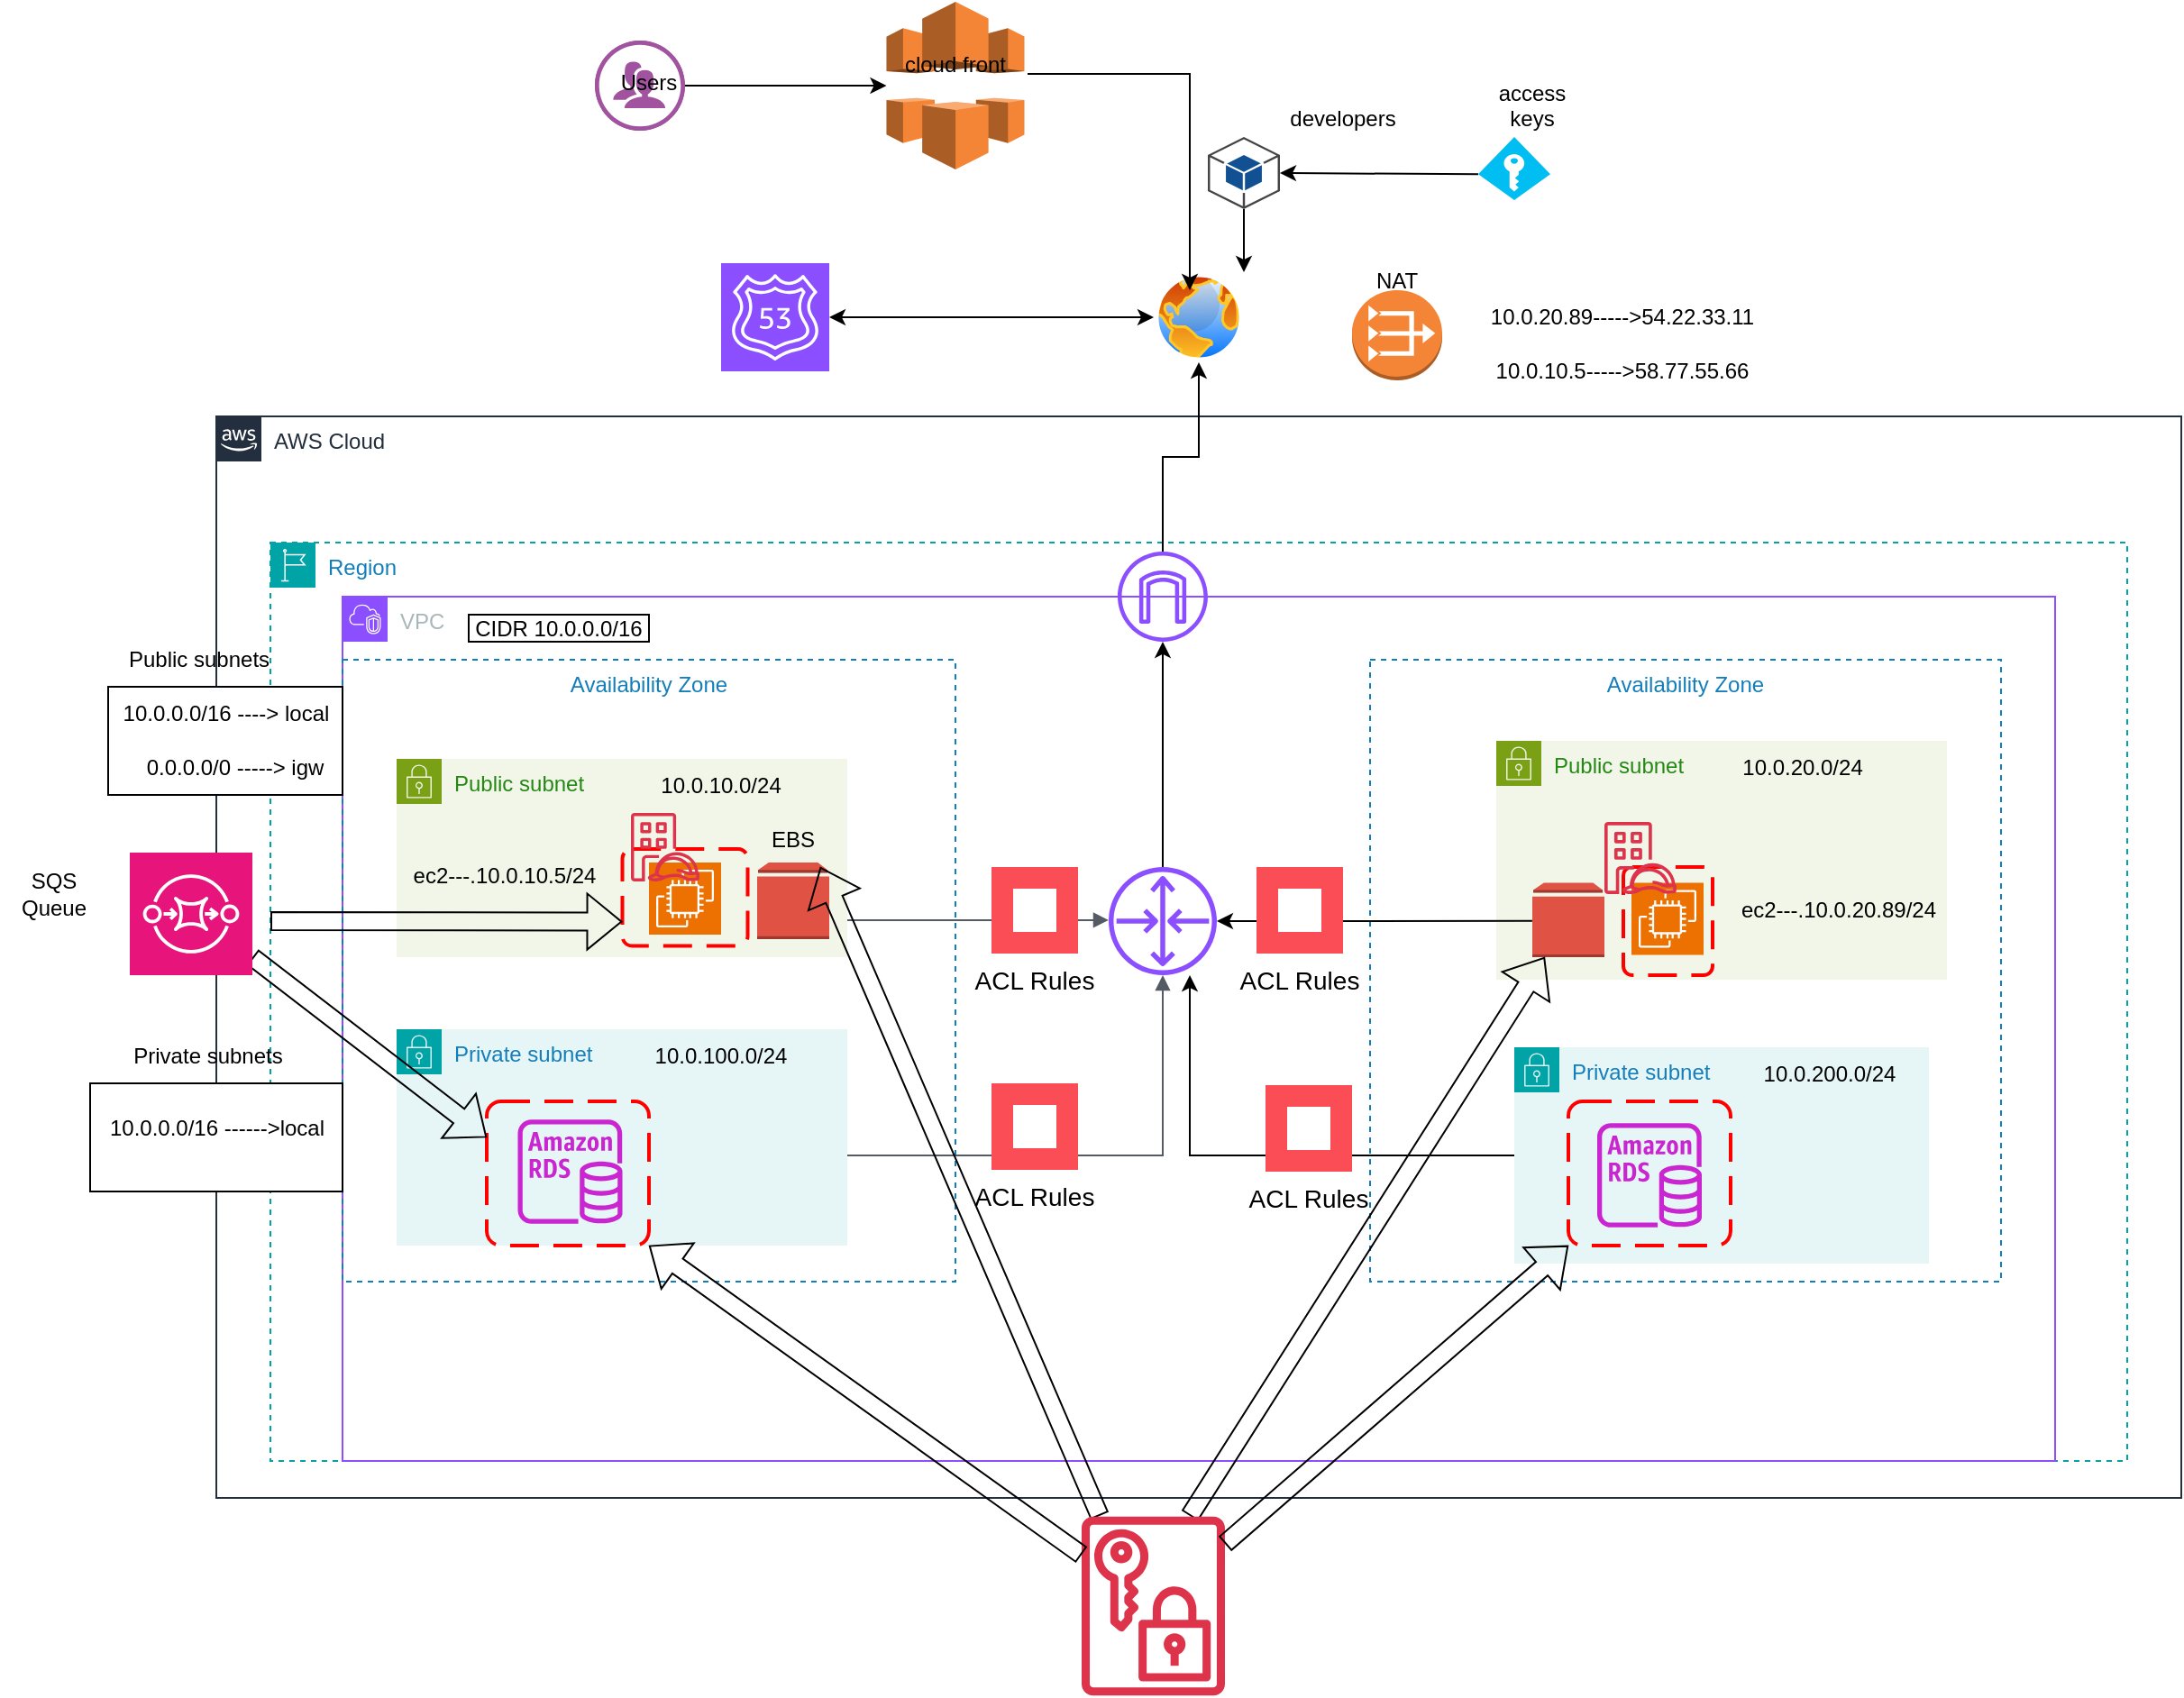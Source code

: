 <mxfile version="28.2.7">
  <diagram name="Page-1" id="dRmVgMgMjLN8bZ_JZZh4">
    <mxGraphModel dx="2680" dy="863" grid="1" gridSize="10" guides="1" tooltips="1" connect="1" arrows="1" fold="1" page="1" pageScale="1" pageWidth="850" pageHeight="1100" math="0" shadow="0">
      <root>
        <mxCell id="0" />
        <mxCell id="1" parent="0" />
        <mxCell id="3ms3Ked960QJJ8sIEu50-1" value="AWS Cloud" style="points=[[0,0],[0.25,0],[0.5,0],[0.75,0],[1,0],[1,0.25],[1,0.5],[1,0.75],[1,1],[0.75,1],[0.5,1],[0.25,1],[0,1],[0,0.75],[0,0.5],[0,0.25]];outlineConnect=0;gradientColor=none;html=1;whiteSpace=wrap;fontSize=12;fontStyle=0;container=1;pointerEvents=0;collapsible=0;recursiveResize=0;shape=mxgraph.aws4.group;grIcon=mxgraph.aws4.group_aws_cloud_alt;strokeColor=#232F3E;fillColor=none;verticalAlign=top;align=left;spacingLeft=30;fontColor=#232F3E;dashed=0;" parent="1" vertex="1">
          <mxGeometry x="-500" y="230" width="1090" height="600" as="geometry" />
        </mxCell>
        <mxCell id="3ms3Ked960QJJ8sIEu50-2" value="Region" style="points=[[0,0],[0.25,0],[0.5,0],[0.75,0],[1,0],[1,0.25],[1,0.5],[1,0.75],[1,1],[0.75,1],[0.5,1],[0.25,1],[0,1],[0,0.75],[0,0.5],[0,0.25]];outlineConnect=0;gradientColor=none;html=1;whiteSpace=wrap;fontSize=12;fontStyle=0;container=1;pointerEvents=0;collapsible=0;recursiveResize=0;shape=mxgraph.aws4.group;grIcon=mxgraph.aws4.group_region;strokeColor=#00A4A6;fillColor=none;verticalAlign=top;align=left;spacingLeft=30;fontColor=#147EBA;dashed=1;" parent="3ms3Ked960QJJ8sIEu50-1" vertex="1">
          <mxGeometry x="30" y="70" width="1030" height="509.5" as="geometry" />
        </mxCell>
        <mxCell id="3ms3Ked960QJJ8sIEu50-3" value="VPC" style="points=[[0,0],[0.25,0],[0.5,0],[0.75,0],[1,0],[1,0.25],[1,0.5],[1,0.75],[1,1],[0.75,1],[0.5,1],[0.25,1],[0,1],[0,0.75],[0,0.5],[0,0.25]];outlineConnect=0;gradientColor=none;html=1;whiteSpace=wrap;fontSize=12;fontStyle=0;container=1;pointerEvents=0;collapsible=0;recursiveResize=0;shape=mxgraph.aws4.group;grIcon=mxgraph.aws4.group_vpc2;strokeColor=#8C4FFF;fillColor=none;verticalAlign=top;align=left;spacingLeft=30;fontColor=#AAB7B8;dashed=0;" parent="3ms3Ked960QJJ8sIEu50-2" vertex="1">
          <mxGeometry x="40" y="30" width="950" height="479.5" as="geometry" />
        </mxCell>
        <mxCell id="3ms3Ked960QJJ8sIEu50-6" value="Public subnet" style="points=[[0,0],[0.25,0],[0.5,0],[0.75,0],[1,0],[1,0.25],[1,0.5],[1,0.75],[1,1],[0.75,1],[0.5,1],[0.25,1],[0,1],[0,0.75],[0,0.5],[0,0.25]];outlineConnect=0;gradientColor=none;html=1;whiteSpace=wrap;fontSize=12;fontStyle=0;container=1;pointerEvents=0;collapsible=0;recursiveResize=0;shape=mxgraph.aws4.group;grIcon=mxgraph.aws4.group_security_group;grStroke=0;strokeColor=#7AA116;fillColor=#F2F6E8;verticalAlign=top;align=left;spacingLeft=30;fontColor=#248814;dashed=0;" parent="3ms3Ked960QJJ8sIEu50-3" vertex="1">
          <mxGeometry x="30" y="90" width="250" height="110" as="geometry" />
        </mxCell>
        <mxCell id="3ms3Ked960QJJ8sIEu50-5" value="Availability Zone" style="fillColor=none;strokeColor=#147EBA;dashed=1;verticalAlign=top;fontStyle=0;fontColor=#147EBA;whiteSpace=wrap;html=1;" parent="3ms3Ked960QJJ8sIEu50-3" vertex="1">
          <mxGeometry x="570" y="35" width="350" height="345" as="geometry" />
        </mxCell>
        <mxCell id="3ms3Ked960QJJ8sIEu50-7" value="Public subnet" style="points=[[0,0],[0.25,0],[0.5,0],[0.75,0],[1,0],[1,0.25],[1,0.5],[1,0.75],[1,1],[0.75,1],[0.5,1],[0.25,1],[0,1],[0,0.75],[0,0.5],[0,0.25]];outlineConnect=0;gradientColor=none;html=1;whiteSpace=wrap;fontSize=12;fontStyle=0;container=1;pointerEvents=0;collapsible=0;recursiveResize=0;shape=mxgraph.aws4.group;grIcon=mxgraph.aws4.group_security_group;grStroke=0;strokeColor=#7AA116;fillColor=#F2F6E8;verticalAlign=top;align=left;spacingLeft=30;fontColor=#248814;dashed=0;" parent="3ms3Ked960QJJ8sIEu50-3" vertex="1">
          <mxGeometry x="640" y="80" width="250" height="132.5" as="geometry" />
        </mxCell>
        <mxCell id="4APZiJPQ93Vm7NxMFcyo-18" value="ec2---.10.0.20.89/24" style="text;html=1;whiteSpace=wrap;strokeColor=none;fillColor=none;align=center;verticalAlign=middle;rounded=0;" parent="3ms3Ked960QJJ8sIEu50-7" vertex="1">
          <mxGeometry x="130" y="78.75" width="120" height="30" as="geometry" />
        </mxCell>
        <mxCell id="3ms3Ked960QJJ8sIEu50-4" value="Availability Zone" style="fillColor=none;strokeColor=#147EBA;dashed=1;verticalAlign=top;fontStyle=0;fontColor=#147EBA;whiteSpace=wrap;html=1;" parent="3ms3Ked960QJJ8sIEu50-3" vertex="1">
          <mxGeometry y="35" width="340" height="345" as="geometry" />
        </mxCell>
        <mxCell id="3ms3Ked960QJJ8sIEu50-9" style="edgeStyle=orthogonalEdgeStyle;rounded=0;orthogonalLoop=1;jettySize=auto;html=1;exitX=0.5;exitY=1;exitDx=0;exitDy=0;" parent="3ms3Ked960QJJ8sIEu50-3" source="3ms3Ked960QJJ8sIEu50-4" target="3ms3Ked960QJJ8sIEu50-4" edge="1">
          <mxGeometry relative="1" as="geometry" />
        </mxCell>
        <mxCell id="3ms3Ked960QJJ8sIEu50-11" value="Private subnet" style="points=[[0,0],[0.25,0],[0.5,0],[0.75,0],[1,0],[1,0.25],[1,0.5],[1,0.75],[1,1],[0.75,1],[0.5,1],[0.25,1],[0,1],[0,0.75],[0,0.5],[0,0.25]];outlineConnect=0;gradientColor=none;html=1;whiteSpace=wrap;fontSize=12;fontStyle=0;container=1;pointerEvents=0;collapsible=0;recursiveResize=0;shape=mxgraph.aws4.group;grIcon=mxgraph.aws4.group_security_group;grStroke=0;strokeColor=#00A4A6;fillColor=#E6F6F7;verticalAlign=top;align=left;spacingLeft=30;fontColor=#147EBA;dashed=0;" parent="3ms3Ked960QJJ8sIEu50-3" vertex="1">
          <mxGeometry x="30" y="240" width="250" height="120" as="geometry" />
        </mxCell>
        <mxCell id="3ms3Ked960QJJ8sIEu50-10" value="Private subnet" style="points=[[0,0],[0.25,0],[0.5,0],[0.75,0],[1,0],[1,0.25],[1,0.5],[1,0.75],[1,1],[0.75,1],[0.5,1],[0.25,1],[0,1],[0,0.75],[0,0.5],[0,0.25]];outlineConnect=0;gradientColor=none;html=1;whiteSpace=wrap;fontSize=12;fontStyle=0;container=1;pointerEvents=0;collapsible=0;recursiveResize=0;shape=mxgraph.aws4.group;grIcon=mxgraph.aws4.group_security_group;grStroke=0;strokeColor=#00A4A6;fillColor=#E6F6F7;verticalAlign=top;align=left;spacingLeft=30;fontColor=#147EBA;dashed=0;" parent="3ms3Ked960QJJ8sIEu50-3" vertex="1">
          <mxGeometry x="650" y="250" width="230" height="120" as="geometry" />
        </mxCell>
        <mxCell id="3ms3Ked960QJJ8sIEu50-12" value="" style="sketch=0;outlineConnect=0;fontColor=#232F3E;gradientColor=none;fillColor=#8C4FFF;strokeColor=none;dashed=0;verticalLabelPosition=bottom;verticalAlign=top;align=center;html=1;fontSize=12;fontStyle=0;aspect=fixed;pointerEvents=1;shape=mxgraph.aws4.router;" parent="3ms3Ked960QJJ8sIEu50-3" vertex="1">
          <mxGeometry x="425" y="150" width="60" height="60" as="geometry" />
        </mxCell>
        <mxCell id="3ms3Ked960QJJ8sIEu50-15" value="" style="endArrow=classic;html=1;rounded=0;exitX=0.257;exitY=0.42;exitDx=0;exitDy=0;exitPerimeter=0;" parent="3ms3Ked960QJJ8sIEu50-3" source="3ms3Ked960QJJ8sIEu50-5" target="3ms3Ked960QJJ8sIEu50-12" edge="1">
          <mxGeometry width="50" height="50" relative="1" as="geometry">
            <mxPoint x="430" y="120" as="sourcePoint" />
            <mxPoint x="260" y="100" as="targetPoint" />
          </mxGeometry>
        </mxCell>
        <mxCell id="3ms3Ked960QJJ8sIEu50-18" value="CIDR 10.0.0.0/16" style="whiteSpace=wrap;html=1;" parent="3ms3Ked960QJJ8sIEu50-3" vertex="1">
          <mxGeometry x="70" y="10" width="100" height="15" as="geometry" />
        </mxCell>
        <mxCell id="3ms3Ked960QJJ8sIEu50-19" value="" style="endArrow=classic;html=1;rounded=0;exitX=0;exitY=0.5;exitDx=0;exitDy=0;" parent="3ms3Ked960QJJ8sIEu50-3" source="3ms3Ked960QJJ8sIEu50-10" target="3ms3Ked960QJJ8sIEu50-12" edge="1">
          <mxGeometry width="50" height="50" relative="1" as="geometry">
            <mxPoint x="260" y="250" as="sourcePoint" />
            <mxPoint x="310" y="200" as="targetPoint" />
            <Array as="points">
              <mxPoint x="470" y="310" />
              <mxPoint x="470" y="210" />
            </Array>
          </mxGeometry>
        </mxCell>
        <mxCell id="3ms3Ked960QJJ8sIEu50-20" value="" style="sketch=0;outlineConnect=0;fontColor=#232F3E;gradientColor=none;fillColor=#8C4FFF;strokeColor=none;dashed=0;verticalLabelPosition=bottom;verticalAlign=top;align=center;html=1;fontSize=12;fontStyle=0;aspect=fixed;pointerEvents=1;shape=mxgraph.aws4.internet_gateway;" parent="3ms3Ked960QJJ8sIEu50-3" vertex="1">
          <mxGeometry x="430" y="-25" width="50" height="50" as="geometry" />
        </mxCell>
        <mxCell id="3ms3Ked960QJJ8sIEu50-21" value="" style="endArrow=classic;html=1;rounded=0;" parent="3ms3Ked960QJJ8sIEu50-3" source="3ms3Ked960QJJ8sIEu50-12" target="3ms3Ked960QJJ8sIEu50-20" edge="1">
          <mxGeometry width="50" height="50" relative="1" as="geometry">
            <mxPoint x="260" y="250" as="sourcePoint" />
            <mxPoint x="310" y="200" as="targetPoint" />
            <Array as="points" />
          </mxGeometry>
        </mxCell>
        <mxCell id="4APZiJPQ93Vm7NxMFcyo-6" value="" style="edgeStyle=orthogonalEdgeStyle;html=1;endArrow=block;elbow=vertical;startArrow=none;endFill=1;strokeColor=#545B64;rounded=0;" parent="3ms3Ked960QJJ8sIEu50-3" target="3ms3Ked960QJJ8sIEu50-12" edge="1">
          <mxGeometry width="100" relative="1" as="geometry">
            <mxPoint x="280" y="310" as="sourcePoint" />
            <mxPoint x="380" y="300" as="targetPoint" />
            <Array as="points">
              <mxPoint x="280" y="310" />
              <mxPoint x="455" y="310" />
            </Array>
          </mxGeometry>
        </mxCell>
        <mxCell id="4APZiJPQ93Vm7NxMFcyo-7" value="" style="edgeStyle=orthogonalEdgeStyle;html=1;endArrow=block;elbow=vertical;startArrow=none;endFill=1;strokeColor=#545B64;rounded=0;" parent="3ms3Ked960QJJ8sIEu50-3" target="3ms3Ked960QJJ8sIEu50-12" edge="1">
          <mxGeometry width="100" relative="1" as="geometry">
            <mxPoint x="280" y="179.47" as="sourcePoint" />
            <mxPoint x="380" y="179.47" as="targetPoint" />
          </mxGeometry>
        </mxCell>
        <mxCell id="4APZiJPQ93Vm7NxMFcyo-8" value="" style="sketch=0;points=[[0,0,0],[0.25,0,0],[0.5,0,0],[0.75,0,0],[1,0,0],[0,1,0],[0.25,1,0],[0.5,1,0],[0.75,1,0],[1,1,0],[0,0.25,0],[0,0.5,0],[0,0.75,0],[1,0.25,0],[1,0.5,0],[1,0.75,0]];outlineConnect=0;fontColor=#232F3E;fillColor=#ED7100;strokeColor=#ffffff;dashed=0;verticalLabelPosition=bottom;verticalAlign=top;align=center;html=1;fontSize=12;fontStyle=0;aspect=fixed;shape=mxgraph.aws4.resourceIcon;resIcon=mxgraph.aws4.ec2;" parent="3ms3Ked960QJJ8sIEu50-3" vertex="1">
          <mxGeometry x="170" y="147.5" width="40" height="40" as="geometry" />
        </mxCell>
        <mxCell id="4APZiJPQ93Vm7NxMFcyo-9" value="" style="outlineConnect=0;dashed=0;verticalLabelPosition=bottom;verticalAlign=top;align=center;html=1;shape=mxgraph.aws3.volume;fillColor=#E05243;gradientColor=none;" parent="3ms3Ked960QJJ8sIEu50-3" vertex="1">
          <mxGeometry x="230" y="147.5" width="40" height="42.5" as="geometry" />
        </mxCell>
        <mxCell id="4APZiJPQ93Vm7NxMFcyo-10" value="" style="outlineConnect=0;dashed=0;verticalLabelPosition=bottom;verticalAlign=top;align=center;html=1;shape=mxgraph.aws3.volume;fillColor=#E05243;gradientColor=none;" parent="3ms3Ked960QJJ8sIEu50-3" vertex="1">
          <mxGeometry x="660" y="158.75" width="40" height="41.25" as="geometry" />
        </mxCell>
        <mxCell id="4APZiJPQ93Vm7NxMFcyo-12" value="10.0.200.0/24" style="text;html=1;whiteSpace=wrap;strokeColor=none;fillColor=none;align=center;verticalAlign=middle;rounded=0;" parent="3ms3Ked960QJJ8sIEu50-3" vertex="1">
          <mxGeometry x="795" y="250" width="60" height="30" as="geometry" />
        </mxCell>
        <mxCell id="4APZiJPQ93Vm7NxMFcyo-13" value="10.0.100.0/24" style="text;html=1;whiteSpace=wrap;strokeColor=none;fillColor=none;align=center;verticalAlign=middle;rounded=0;" parent="3ms3Ked960QJJ8sIEu50-3" vertex="1">
          <mxGeometry x="180" y="240" width="60" height="30" as="geometry" />
        </mxCell>
        <mxCell id="4APZiJPQ93Vm7NxMFcyo-15" value="10.0.20.0/24" style="text;html=1;whiteSpace=wrap;strokeColor=none;fillColor=none;align=center;verticalAlign=middle;rounded=0;" parent="3ms3Ked960QJJ8sIEu50-3" vertex="1">
          <mxGeometry x="780" y="80" width="60" height="30" as="geometry" />
        </mxCell>
        <mxCell id="4APZiJPQ93Vm7NxMFcyo-16" value="10.0.10.0/24" style="text;html=1;whiteSpace=wrap;strokeColor=none;fillColor=none;align=center;verticalAlign=middle;rounded=0;" parent="3ms3Ked960QJJ8sIEu50-3" vertex="1">
          <mxGeometry x="180" y="90" width="60" height="30" as="geometry" />
        </mxCell>
        <mxCell id="4APZiJPQ93Vm7NxMFcyo-5" value="" style="sketch=0;points=[[0,0,0],[0.25,0,0],[0.5,0,0],[0.75,0,0],[1,0,0],[0,1,0],[0.25,1,0],[0.5,1,0],[0.75,1,0],[1,1,0],[0,0.25,0],[0,0.5,0],[0,0.75,0],[1,0.25,0],[1,0.5,0],[1,0.75,0]];outlineConnect=0;fontColor=#232F3E;fillColor=#ED7100;strokeColor=#ffffff;dashed=0;verticalLabelPosition=bottom;verticalAlign=top;align=center;html=1;fontSize=12;fontStyle=0;aspect=fixed;shape=mxgraph.aws4.resourceIcon;resIcon=mxgraph.aws4.ec2;" parent="3ms3Ked960QJJ8sIEu50-3" vertex="1">
          <mxGeometry x="715" y="158.75" width="40" height="40" as="geometry" />
        </mxCell>
        <mxCell id="4APZiJPQ93Vm7NxMFcyo-17" value="ec2---.10.0.10.5/24" style="text;html=1;whiteSpace=wrap;strokeColor=none;fillColor=none;align=center;verticalAlign=middle;rounded=0;" parent="3ms3Ked960QJJ8sIEu50-3" vertex="1">
          <mxGeometry x="30" y="140" width="120" height="30" as="geometry" />
        </mxCell>
        <mxCell id="4APZiJPQ93Vm7NxMFcyo-19" value="EBS" style="text;html=1;whiteSpace=wrap;strokeColor=none;fillColor=none;align=center;verticalAlign=middle;rounded=0;" parent="3ms3Ked960QJJ8sIEu50-3" vertex="1">
          <mxGeometry x="220" y="120" width="60" height="30" as="geometry" />
        </mxCell>
        <mxCell id="4APZiJPQ93Vm7NxMFcyo-24" value="" style="rounded=1;arcSize=10;dashed=1;strokeColor=#ff0000;fillColor=none;gradientColor=none;dashPattern=8 4;strokeWidth=2;" parent="3ms3Ked960QJJ8sIEu50-3" vertex="1">
          <mxGeometry x="155.25" y="140" width="69.5" height="53.75" as="geometry" />
        </mxCell>
        <mxCell id="4APZiJPQ93Vm7NxMFcyo-25" value="" style="rounded=1;arcSize=10;dashed=1;strokeColor=#ff0000;fillColor=none;gradientColor=none;dashPattern=8 4;strokeWidth=2;" parent="3ms3Ked960QJJ8sIEu50-3" vertex="1">
          <mxGeometry x="710.5" y="150" width="49.5" height="60" as="geometry" />
        </mxCell>
        <mxCell id="4APZiJPQ93Vm7NxMFcyo-39" value="ACL Rules" style="shape=rect;fillColor=#FA4D56;aspect=fixed;resizable=0;labelPosition=center;verticalLabelPosition=bottom;align=center;verticalAlign=top;strokeColor=none;fontSize=14;" parent="3ms3Ked960QJJ8sIEu50-3" vertex="1">
          <mxGeometry x="512" y="271" width="48" height="48" as="geometry" />
        </mxCell>
        <mxCell id="4APZiJPQ93Vm7NxMFcyo-40" value="" style="fillColor=#ffffff;strokeColor=none;dashed=0;outlineConnect=0;html=1;labelPosition=center;verticalLabelPosition=bottom;verticalAlign=top;part=1;movable=0;resizable=0;rotatable=0;shape=mxgraph.ibm_cloud.subnet-acl-rules" parent="4APZiJPQ93Vm7NxMFcyo-39" vertex="1">
          <mxGeometry width="24" height="24" relative="1" as="geometry">
            <mxPoint x="12" y="12" as="offset" />
          </mxGeometry>
        </mxCell>
        <mxCell id="nErfRP_LC1ICsD8Gzil9-7" value="" style="sketch=0;outlineConnect=0;fontColor=#232F3E;gradientColor=none;fillColor=#DD344C;strokeColor=none;dashed=0;verticalLabelPosition=bottom;verticalAlign=top;align=center;html=1;fontSize=12;fontStyle=0;aspect=fixed;pointerEvents=1;shape=mxgraph.aws4.identity_access_management_iam_roles_anywhere;" vertex="1" parent="3ms3Ked960QJJ8sIEu50-3">
          <mxGeometry x="160" y="120" width="38" height="38" as="geometry" />
        </mxCell>
        <mxCell id="nErfRP_LC1ICsD8Gzil9-8" value="" style="sketch=0;outlineConnect=0;fontColor=#232F3E;gradientColor=none;fillColor=#DD344C;strokeColor=none;dashed=0;verticalLabelPosition=bottom;verticalAlign=top;align=center;html=1;fontSize=12;fontStyle=0;aspect=fixed;pointerEvents=1;shape=mxgraph.aws4.identity_access_management_iam_roles_anywhere;" vertex="1" parent="3ms3Ked960QJJ8sIEu50-3">
          <mxGeometry x="700" y="125" width="40" height="40" as="geometry" />
        </mxCell>
        <mxCell id="nErfRP_LC1ICsD8Gzil9-48" value="" style="sketch=0;outlineConnect=0;fontColor=#232F3E;gradientColor=none;fillColor=#C925D1;strokeColor=none;dashed=0;verticalLabelPosition=bottom;verticalAlign=top;align=center;html=1;fontSize=12;fontStyle=0;aspect=fixed;pointerEvents=1;shape=mxgraph.aws4.rds_instance;" vertex="1" parent="3ms3Ked960QJJ8sIEu50-3">
          <mxGeometry x="97.25" y="290" width="58" height="58" as="geometry" />
        </mxCell>
        <mxCell id="nErfRP_LC1ICsD8Gzil9-47" value="" style="sketch=0;outlineConnect=0;fontColor=#232F3E;gradientColor=none;fillColor=#C925D1;strokeColor=none;dashed=0;verticalLabelPosition=bottom;verticalAlign=top;align=center;html=1;fontSize=12;fontStyle=0;aspect=fixed;pointerEvents=1;shape=mxgraph.aws4.rds_instance;" vertex="1" parent="3ms3Ked960QJJ8sIEu50-3">
          <mxGeometry x="696" y="292" width="58" height="58" as="geometry" />
        </mxCell>
        <mxCell id="nErfRP_LC1ICsD8Gzil9-50" value="" style="rounded=1;arcSize=10;dashed=1;strokeColor=#ff0000;fillColor=none;gradientColor=none;dashPattern=8 4;strokeWidth=2;" vertex="1" parent="3ms3Ked960QJJ8sIEu50-3">
          <mxGeometry x="80" y="280" width="90" height="80" as="geometry" />
        </mxCell>
        <mxCell id="nErfRP_LC1ICsD8Gzil9-49" value="" style="rounded=1;arcSize=10;dashed=1;strokeColor=#ff0000;fillColor=none;gradientColor=none;dashPattern=8 4;strokeWidth=2;" vertex="1" parent="3ms3Ked960QJJ8sIEu50-3">
          <mxGeometry x="680" y="280" width="90" height="80" as="geometry" />
        </mxCell>
        <mxCell id="nErfRP_LC1ICsD8Gzil9-53" value="" style="shape=flexArrow;endArrow=classic;html=1;rounded=0;entryX=0;entryY=0.25;entryDx=0;entryDy=0;" edge="1" parent="3ms3Ked960QJJ8sIEu50-2" target="nErfRP_LC1ICsD8Gzil9-50">
          <mxGeometry width="50" height="50" relative="1" as="geometry">
            <mxPoint x="-10" y="230" as="sourcePoint" />
            <mxPoint x="40" y="180" as="targetPoint" />
          </mxGeometry>
        </mxCell>
        <mxCell id="nErfRP_LC1ICsD8Gzil9-52" value="" style="shape=flexArrow;endArrow=classic;html=1;rounded=0;entryX=0;entryY=0.75;entryDx=0;entryDy=0;" edge="1" parent="3ms3Ked960QJJ8sIEu50-2" target="4APZiJPQ93Vm7NxMFcyo-24">
          <mxGeometry width="50" height="50" relative="1" as="geometry">
            <mxPoint y="210" as="sourcePoint" />
            <mxPoint x="50" y="160" as="targetPoint" />
          </mxGeometry>
        </mxCell>
        <mxCell id="3ms3Ked960QJJ8sIEu50-37" value="" style="whiteSpace=wrap;html=1;" parent="3ms3Ked960QJJ8sIEu50-1" vertex="1">
          <mxGeometry x="-60" y="150" width="130" height="60" as="geometry" />
        </mxCell>
        <mxCell id="3ms3Ked960QJJ8sIEu50-36" value="10.0.0.0/16 ----&amp;gt; local" style="text;html=1;align=center;verticalAlign=middle;resizable=0;points=[];autosize=1;strokeColor=none;fillColor=none;" parent="3ms3Ked960QJJ8sIEu50-1" vertex="1">
          <mxGeometry x="-65" y="150" width="140" height="30" as="geometry" />
        </mxCell>
        <mxCell id="3ms3Ked960QJJ8sIEu50-40" value="Public subnets" style="text;html=1;align=center;verticalAlign=middle;resizable=0;points=[];autosize=1;strokeColor=none;fillColor=none;" parent="3ms3Ked960QJJ8sIEu50-1" vertex="1">
          <mxGeometry x="-60" y="120" width="100" height="30" as="geometry" />
        </mxCell>
        <mxCell id="3ms3Ked960QJJ8sIEu50-41" value="" style="whiteSpace=wrap;html=1;" parent="3ms3Ked960QJJ8sIEu50-1" vertex="1">
          <mxGeometry x="-70" y="370" width="140" height="60" as="geometry" />
        </mxCell>
        <mxCell id="nErfRP_LC1ICsD8Gzil9-51" value="" style="sketch=0;points=[[0,0,0],[0.25,0,0],[0.5,0,0],[0.75,0,0],[1,0,0],[0,1,0],[0.25,1,0],[0.5,1,0],[0.75,1,0],[1,1,0],[0,0.25,0],[0,0.5,0],[0,0.75,0],[1,0.25,0],[1,0.5,0],[1,0.75,0]];outlineConnect=0;fontColor=#232F3E;fillColor=#E7157B;strokeColor=#ffffff;dashed=0;verticalLabelPosition=bottom;verticalAlign=top;align=center;html=1;fontSize=12;fontStyle=0;aspect=fixed;shape=mxgraph.aws4.resourceIcon;resIcon=mxgraph.aws4.sqs;" vertex="1" parent="3ms3Ked960QJJ8sIEu50-1">
          <mxGeometry x="-48" y="242" width="68" height="68" as="geometry" />
        </mxCell>
        <mxCell id="nErfRP_LC1ICsD8Gzil9-59" value="" style="shape=flexArrow;endArrow=classic;html=1;rounded=0;" edge="1" parent="3ms3Ked960QJJ8sIEu50-1" target="4APZiJPQ93Vm7NxMFcyo-10">
          <mxGeometry width="50" height="50" relative="1" as="geometry">
            <mxPoint x="540" y="610" as="sourcePoint" />
            <mxPoint x="590" y="560" as="targetPoint" />
          </mxGeometry>
        </mxCell>
        <mxCell id="nErfRP_LC1ICsD8Gzil9-58" value="" style="shape=flexArrow;endArrow=classic;html=1;rounded=0;entryX=0.75;entryY=1;entryDx=0;entryDy=0;" edge="1" parent="3ms3Ked960QJJ8sIEu50-1" target="4APZiJPQ93Vm7NxMFcyo-19">
          <mxGeometry width="50" height="50" relative="1" as="geometry">
            <mxPoint x="490" y="610" as="sourcePoint" />
            <mxPoint x="540" y="560" as="targetPoint" />
          </mxGeometry>
        </mxCell>
        <mxCell id="3ms3Ked960QJJ8sIEu50-22" value="" style="image;aspect=fixed;perimeter=ellipsePerimeter;html=1;align=center;shadow=0;dashed=0;spacingTop=3;image=img/lib/active_directory/internet_globe.svg;" parent="1" vertex="1">
          <mxGeometry x="20" y="150" width="50" height="50" as="geometry" />
        </mxCell>
        <mxCell id="3ms3Ked960QJJ8sIEu50-25" value="" style="edgeStyle=orthogonalEdgeStyle;rounded=0;orthogonalLoop=1;jettySize=auto;html=1;" parent="1" source="3ms3Ked960QJJ8sIEu50-20" target="3ms3Ked960QJJ8sIEu50-22" edge="1">
          <mxGeometry relative="1" as="geometry" />
        </mxCell>
        <mxCell id="4APZiJPQ93Vm7NxMFcyo-4" value="" style="verticalLabelPosition=bottom;sketch=0;html=1;fillColor=#A153A0;strokeColor=#ffffff;verticalAlign=top;align=center;points=[[0,0.5,0],[0.125,0.25,0],[0.25,0,0],[0.5,0,0],[0.75,0,0],[0.875,0.25,0],[1,0.5,0],[0.875,0.75,0],[0.75,1,0],[0.5,1,0],[0.125,0.75,0]];pointerEvents=1;shape=mxgraph.cisco_safe.compositeIcon;bgIcon=ellipse;resIcon=mxgraph.cisco_safe.design.users;" parent="1" vertex="1">
          <mxGeometry x="-290" y="21.5" width="50" height="50" as="geometry" />
        </mxCell>
        <mxCell id="3ms3Ked960QJJ8sIEu50-39" value="0.0.0.0/0 -----&amp;gt; igw" style="text;html=1;align=center;verticalAlign=middle;resizable=0;points=[];autosize=1;strokeColor=none;fillColor=none;" parent="1" vertex="1">
          <mxGeometry x="-550" y="410" width="120" height="30" as="geometry" />
        </mxCell>
        <mxCell id="4APZiJPQ93Vm7NxMFcyo-14" value="Users" style="text;html=1;whiteSpace=wrap;strokeColor=none;fillColor=none;align=center;verticalAlign=middle;rounded=0;" parent="1" vertex="1">
          <mxGeometry x="-290" y="30" width="60" height="30" as="geometry" />
        </mxCell>
        <mxCell id="4APZiJPQ93Vm7NxMFcyo-20" value="" style="outlineConnect=0;dashed=0;verticalLabelPosition=bottom;verticalAlign=top;align=center;html=1;shape=mxgraph.aws3.vpc_nat_gateway;fillColor=#F58536;gradientColor=none;" parent="1" vertex="1">
          <mxGeometry x="130" y="160" width="50" height="50" as="geometry" />
        </mxCell>
        <mxCell id="4APZiJPQ93Vm7NxMFcyo-21" value="NAT" style="text;html=1;whiteSpace=wrap;strokeColor=none;fillColor=none;align=center;verticalAlign=middle;rounded=0;" parent="1" vertex="1">
          <mxGeometry x="125" y="140" width="60" height="30" as="geometry" />
        </mxCell>
        <mxCell id="4APZiJPQ93Vm7NxMFcyo-22" value="10.0.20.89-----&amp;gt;54.22.33.11" style="text;html=1;whiteSpace=wrap;strokeColor=none;fillColor=none;align=center;verticalAlign=middle;rounded=0;" parent="1" vertex="1">
          <mxGeometry x="170" y="160" width="220" height="30" as="geometry" />
        </mxCell>
        <mxCell id="4APZiJPQ93Vm7NxMFcyo-23" value="10.0.10.5-----&amp;gt;58.77.55.66" style="text;html=1;whiteSpace=wrap;strokeColor=none;fillColor=none;align=center;verticalAlign=middle;rounded=0;" parent="1" vertex="1">
          <mxGeometry x="170" y="190" width="220" height="30" as="geometry" />
        </mxCell>
        <mxCell id="4APZiJPQ93Vm7NxMFcyo-31" value="ACL Rules" style="shape=rect;fillColor=#FA4D56;aspect=fixed;resizable=0;labelPosition=center;verticalLabelPosition=bottom;align=center;verticalAlign=top;strokeColor=none;fontSize=14;" parent="1" vertex="1">
          <mxGeometry x="77" y="480" width="48" height="48" as="geometry" />
        </mxCell>
        <mxCell id="4APZiJPQ93Vm7NxMFcyo-32" value="" style="fillColor=#ffffff;strokeColor=none;dashed=0;outlineConnect=0;html=1;labelPosition=center;verticalLabelPosition=bottom;verticalAlign=top;part=1;movable=0;resizable=0;rotatable=0;shape=mxgraph.ibm_cloud.subnet-acl-rules" parent="4APZiJPQ93Vm7NxMFcyo-31" vertex="1">
          <mxGeometry width="24" height="24" relative="1" as="geometry">
            <mxPoint x="12" y="12" as="offset" />
          </mxGeometry>
        </mxCell>
        <mxCell id="4APZiJPQ93Vm7NxMFcyo-34" value="ACL Rules" style="shape=rect;fillColor=#FA4D56;aspect=fixed;resizable=0;labelPosition=center;verticalLabelPosition=bottom;align=center;verticalAlign=top;strokeColor=none;fontSize=14;" parent="1" vertex="1">
          <mxGeometry x="-70" y="480" width="48" height="48" as="geometry" />
        </mxCell>
        <mxCell id="4APZiJPQ93Vm7NxMFcyo-35" value="" style="fillColor=#ffffff;strokeColor=none;dashed=0;outlineConnect=0;html=1;labelPosition=center;verticalLabelPosition=bottom;verticalAlign=top;part=1;movable=0;resizable=0;rotatable=0;shape=mxgraph.ibm_cloud.subnet-acl-rules" parent="4APZiJPQ93Vm7NxMFcyo-34" vertex="1">
          <mxGeometry width="24" height="24" relative="1" as="geometry">
            <mxPoint x="12" y="12" as="offset" />
          </mxGeometry>
        </mxCell>
        <mxCell id="4APZiJPQ93Vm7NxMFcyo-37" value="ACL Rules" style="shape=rect;fillColor=#FA4D56;aspect=fixed;resizable=0;labelPosition=center;verticalLabelPosition=bottom;align=center;verticalAlign=top;strokeColor=none;fontSize=14;" parent="1" vertex="1">
          <mxGeometry x="-70" y="600" width="48" height="48" as="geometry" />
        </mxCell>
        <mxCell id="4APZiJPQ93Vm7NxMFcyo-38" value="" style="fillColor=#ffffff;strokeColor=none;dashed=0;outlineConnect=0;html=1;labelPosition=center;verticalLabelPosition=bottom;verticalAlign=top;part=1;movable=0;resizable=0;rotatable=0;shape=mxgraph.ibm_cloud.subnet-acl-rules" parent="4APZiJPQ93Vm7NxMFcyo-37" vertex="1">
          <mxGeometry width="24" height="24" relative="1" as="geometry">
            <mxPoint x="12" y="12" as="offset" />
          </mxGeometry>
        </mxCell>
        <mxCell id="nErfRP_LC1ICsD8Gzil9-1" value="" style="outlineConnect=0;dashed=0;verticalLabelPosition=bottom;verticalAlign=top;align=center;html=1;shape=mxgraph.aws3.android;fillColor=#115193;gradientColor=none;" vertex="1" parent="1">
          <mxGeometry x="50" y="75" width="40" height="40" as="geometry" />
        </mxCell>
        <mxCell id="nErfRP_LC1ICsD8Gzil9-2" value="" style="endArrow=classic;html=1;rounded=0;exitX=0.5;exitY=1;exitDx=0;exitDy=0;exitPerimeter=0;" edge="1" parent="1" source="nErfRP_LC1ICsD8Gzil9-1">
          <mxGeometry width="50" height="50" relative="1" as="geometry">
            <mxPoint x="90" y="120" as="sourcePoint" />
            <mxPoint x="70" y="150" as="targetPoint" />
          </mxGeometry>
        </mxCell>
        <mxCell id="nErfRP_LC1ICsD8Gzil9-3" value="developers" style="text;html=1;whiteSpace=wrap;strokeColor=none;fillColor=none;align=center;verticalAlign=middle;rounded=0;" vertex="1" parent="1">
          <mxGeometry x="100" y="50" width="50" height="30" as="geometry" />
        </mxCell>
        <mxCell id="nErfRP_LC1ICsD8Gzil9-5" value="" style="verticalLabelPosition=bottom;html=1;verticalAlign=top;align=center;strokeColor=none;fillColor=#00BEF2;shape=mxgraph.azure.access_control;" vertex="1" parent="1">
          <mxGeometry x="200" y="75" width="40" height="35" as="geometry" />
        </mxCell>
        <mxCell id="nErfRP_LC1ICsD8Gzil9-6" value="access keys&lt;div&gt;&lt;br&gt;&lt;/div&gt;" style="text;html=1;whiteSpace=wrap;strokeColor=none;fillColor=none;align=center;verticalAlign=middle;rounded=0;" vertex="1" parent="1">
          <mxGeometry x="200" y="50" width="60" height="30" as="geometry" />
        </mxCell>
        <mxCell id="nErfRP_LC1ICsD8Gzil9-9" value="" style="endArrow=classic;html=1;rounded=0;exitX=0;exitY=0.59;exitDx=0;exitDy=0;exitPerimeter=0;entryX=1;entryY=0.5;entryDx=0;entryDy=0;entryPerimeter=0;" edge="1" parent="1" source="nErfRP_LC1ICsD8Gzil9-5" target="nErfRP_LC1ICsD8Gzil9-1">
          <mxGeometry width="50" height="50" relative="1" as="geometry">
            <mxPoint x="-60" y="70" as="sourcePoint" />
            <mxPoint x="-10" y="20" as="targetPoint" />
          </mxGeometry>
        </mxCell>
        <mxCell id="nErfRP_LC1ICsD8Gzil9-38" value="" style="outlineConnect=0;dashed=0;verticalLabelPosition=bottom;verticalAlign=top;align=center;html=1;shape=mxgraph.aws3.cloudfront;fillColor=#F58536;gradientColor=none;" vertex="1" parent="1">
          <mxGeometry x="-128.25" width="76.5" height="93" as="geometry" />
        </mxCell>
        <mxCell id="nErfRP_LC1ICsD8Gzil9-39" value="cloud front" style="text;html=1;whiteSpace=wrap;strokeColor=none;fillColor=none;align=center;verticalAlign=middle;rounded=0;" vertex="1" parent="1">
          <mxGeometry x="-120" y="20" width="60" height="30" as="geometry" />
        </mxCell>
        <mxCell id="nErfRP_LC1ICsD8Gzil9-40" value="" style="endArrow=classic;html=1;rounded=0;exitX=1;exitY=0.5;exitDx=0;exitDy=0;exitPerimeter=0;" edge="1" parent="1" source="4APZiJPQ93Vm7NxMFcyo-4" target="nErfRP_LC1ICsD8Gzil9-38">
          <mxGeometry width="50" height="50" relative="1" as="geometry">
            <mxPoint x="-240" y="180" as="sourcePoint" />
            <mxPoint x="-190" y="130" as="targetPoint" />
          </mxGeometry>
        </mxCell>
        <mxCell id="nErfRP_LC1ICsD8Gzil9-41" value="" style="endArrow=classic;html=1;rounded=0;" edge="1" parent="1">
          <mxGeometry width="50" height="50" relative="1" as="geometry">
            <mxPoint x="-50" y="40" as="sourcePoint" />
            <mxPoint x="40" y="160" as="targetPoint" />
            <Array as="points">
              <mxPoint x="40" y="40" />
            </Array>
          </mxGeometry>
        </mxCell>
        <mxCell id="nErfRP_LC1ICsD8Gzil9-42" value="" style="sketch=0;points=[[0,0,0],[0.25,0,0],[0.5,0,0],[0.75,0,0],[1,0,0],[0,1,0],[0.25,1,0],[0.5,1,0],[0.75,1,0],[1,1,0],[0,0.25,0],[0,0.5,0],[0,0.75,0],[1,0.25,0],[1,0.5,0],[1,0.75,0]];outlineConnect=0;fontColor=#232F3E;fillColor=#8C4FFF;strokeColor=#ffffff;dashed=0;verticalLabelPosition=bottom;verticalAlign=top;align=center;html=1;fontSize=12;fontStyle=0;aspect=fixed;shape=mxgraph.aws4.resourceIcon;resIcon=mxgraph.aws4.route_53;" vertex="1" parent="1">
          <mxGeometry x="-220" y="145" width="60" height="60" as="geometry" />
        </mxCell>
        <mxCell id="nErfRP_LC1ICsD8Gzil9-43" value="" style="endArrow=classic;startArrow=classic;html=1;rounded=0;exitX=1;exitY=0.5;exitDx=0;exitDy=0;exitPerimeter=0;entryX=0;entryY=0.5;entryDx=0;entryDy=0;" edge="1" parent="1" source="nErfRP_LC1ICsD8Gzil9-42" target="3ms3Ked960QJJ8sIEu50-22">
          <mxGeometry width="50" height="50" relative="1" as="geometry">
            <mxPoint x="-90" y="195" as="sourcePoint" />
            <mxPoint x="-40" y="145" as="targetPoint" />
          </mxGeometry>
        </mxCell>
        <mxCell id="3ms3Ked960QJJ8sIEu50-43" value="10.0.0.0/16 ------&amp;gt;local" style="text;html=1;align=center;verticalAlign=middle;resizable=0;points=[];autosize=1;strokeColor=none;fillColor=none;" parent="1" vertex="1">
          <mxGeometry x="-570" y="610" width="140" height="30" as="geometry" />
        </mxCell>
        <mxCell id="3ms3Ked960QJJ8sIEu50-42" value="Private subnets" style="text;html=1;align=center;verticalAlign=middle;resizable=0;points=[];autosize=1;strokeColor=none;fillColor=none;" parent="1" vertex="1">
          <mxGeometry x="-560" y="570" width="110" height="30" as="geometry" />
        </mxCell>
        <mxCell id="nErfRP_LC1ICsD8Gzil9-54" value="SQS Queue" style="text;html=1;whiteSpace=wrap;strokeColor=none;fillColor=none;align=center;verticalAlign=middle;rounded=0;" vertex="1" parent="1">
          <mxGeometry x="-620" y="480" width="60" height="30" as="geometry" />
        </mxCell>
        <mxCell id="nErfRP_LC1ICsD8Gzil9-55" value="" style="sketch=0;outlineConnect=0;fontColor=#232F3E;gradientColor=none;fillColor=#DD344C;strokeColor=none;dashed=0;verticalLabelPosition=bottom;verticalAlign=top;align=center;html=1;fontSize=12;fontStyle=0;aspect=fixed;pointerEvents=1;shape=mxgraph.aws4.data_encryption_key;" vertex="1" parent="1">
          <mxGeometry x="-20" y="840" width="79.49" height="100" as="geometry" />
        </mxCell>
        <mxCell id="nErfRP_LC1ICsD8Gzil9-56" value="" style="shape=flexArrow;endArrow=classic;html=1;rounded=0;entryX=1;entryY=1;entryDx=0;entryDy=0;" edge="1" parent="1" source="nErfRP_LC1ICsD8Gzil9-55" target="nErfRP_LC1ICsD8Gzil9-50">
          <mxGeometry width="50" height="50" relative="1" as="geometry">
            <mxPoint x="-30" y="890" as="sourcePoint" />
            <mxPoint x="20" y="840" as="targetPoint" />
          </mxGeometry>
        </mxCell>
        <mxCell id="nErfRP_LC1ICsD8Gzil9-57" value="" style="shape=flexArrow;endArrow=classic;html=1;rounded=0;entryX=0;entryY=1;entryDx=0;entryDy=0;" edge="1" parent="1" source="nErfRP_LC1ICsD8Gzil9-55" target="nErfRP_LC1ICsD8Gzil9-49">
          <mxGeometry width="50" height="50" relative="1" as="geometry">
            <mxPoint x="60" y="880" as="sourcePoint" />
            <mxPoint x="110" y="830" as="targetPoint" />
          </mxGeometry>
        </mxCell>
      </root>
    </mxGraphModel>
  </diagram>
</mxfile>
